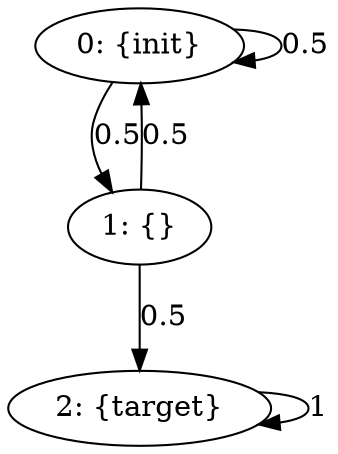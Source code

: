 digraph model {
	0 [ label = "0: {init}" ];
	1 [ label = "1: {}" ];
	2 [ label = "2: {target}" ];
	0 -> 0 [ label= "0.5" ];
	0 -> 1 [ label= "0.5" ];
	1 -> 0 [ label= "0.5" ];
	1 -> 2 [ label= "0.5" ];
	2 -> 2 [ label= "1" ];
}

